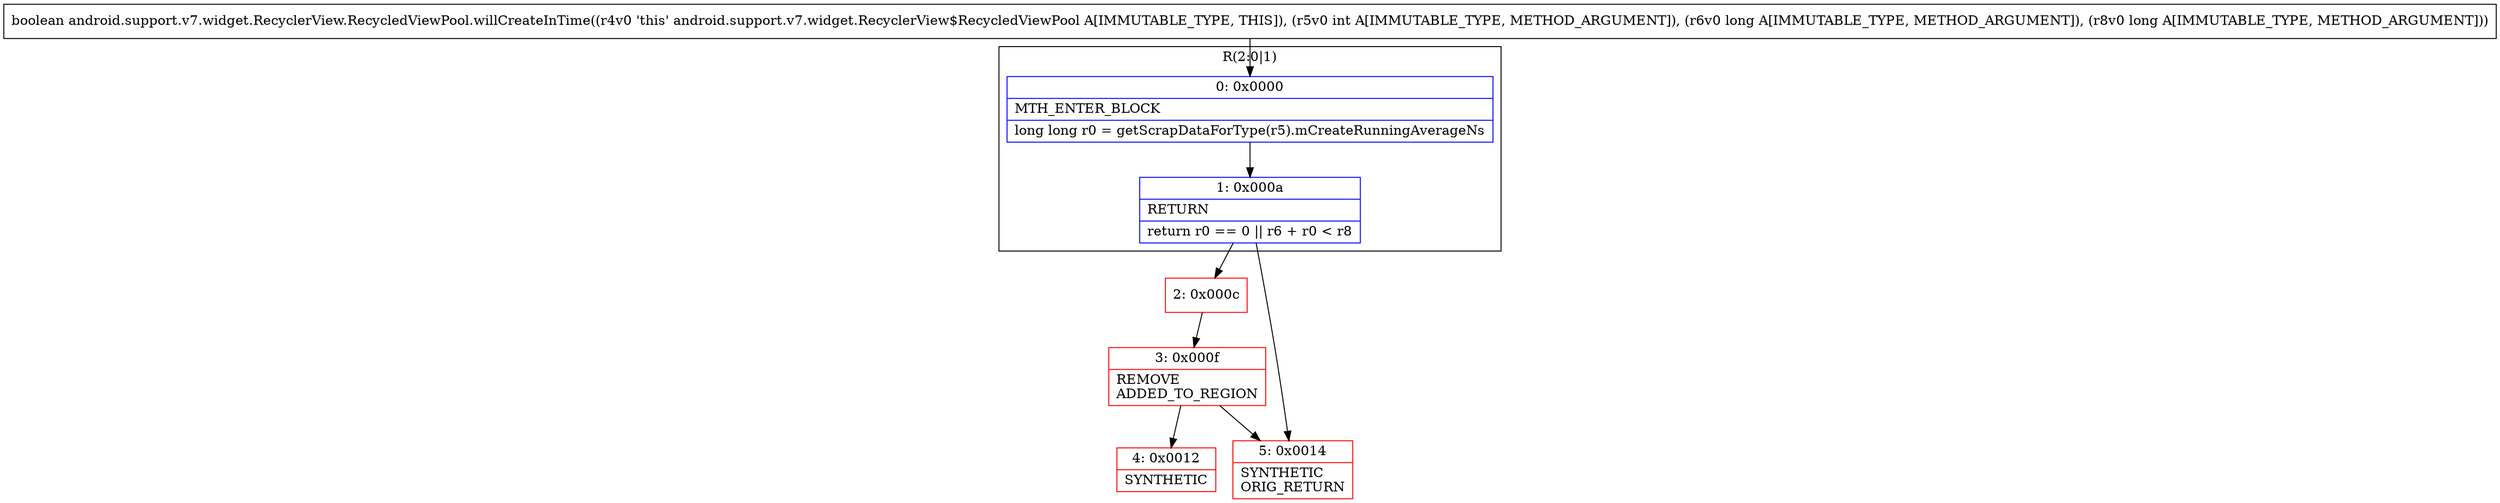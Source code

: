 digraph "CFG forandroid.support.v7.widget.RecyclerView.RecycledViewPool.willCreateInTime(IJJ)Z" {
subgraph cluster_Region_2099113469 {
label = "R(2:0|1)";
node [shape=record,color=blue];
Node_0 [shape=record,label="{0\:\ 0x0000|MTH_ENTER_BLOCK\l|long long r0 = getScrapDataForType(r5).mCreateRunningAverageNs\l}"];
Node_1 [shape=record,label="{1\:\ 0x000a|RETURN\l|return r0 == 0 \|\| r6 + r0 \< r8\l}"];
}
Node_2 [shape=record,color=red,label="{2\:\ 0x000c}"];
Node_3 [shape=record,color=red,label="{3\:\ 0x000f|REMOVE\lADDED_TO_REGION\l}"];
Node_4 [shape=record,color=red,label="{4\:\ 0x0012|SYNTHETIC\l}"];
Node_5 [shape=record,color=red,label="{5\:\ 0x0014|SYNTHETIC\lORIG_RETURN\l}"];
MethodNode[shape=record,label="{boolean android.support.v7.widget.RecyclerView.RecycledViewPool.willCreateInTime((r4v0 'this' android.support.v7.widget.RecyclerView$RecycledViewPool A[IMMUTABLE_TYPE, THIS]), (r5v0 int A[IMMUTABLE_TYPE, METHOD_ARGUMENT]), (r6v0 long A[IMMUTABLE_TYPE, METHOD_ARGUMENT]), (r8v0 long A[IMMUTABLE_TYPE, METHOD_ARGUMENT])) }"];
MethodNode -> Node_0;
Node_0 -> Node_1;
Node_1 -> Node_2;
Node_1 -> Node_5;
Node_2 -> Node_3;
Node_3 -> Node_4;
Node_3 -> Node_5;
}

